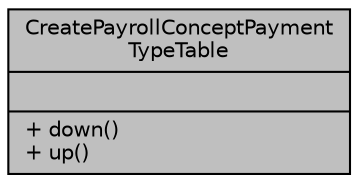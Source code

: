 digraph "CreatePayrollConceptPaymentTypeTable"
{
 // LATEX_PDF_SIZE
  bgcolor="transparent";
  edge [fontname="Helvetica",fontsize="10",labelfontname="Helvetica",labelfontsize="10"];
  node [fontname="Helvetica",fontsize="10",shape=record];
  Node1 [label="{CreatePayrollConceptPayment\lTypeTable\n||+ down()\l+ up()\l}",height=0.2,width=0.4,color="black", fillcolor="grey75", style="filled", fontcolor="black",tooltip="Crear tabla intermedia entre conceptos y tipos de pago de nómina."];
}
